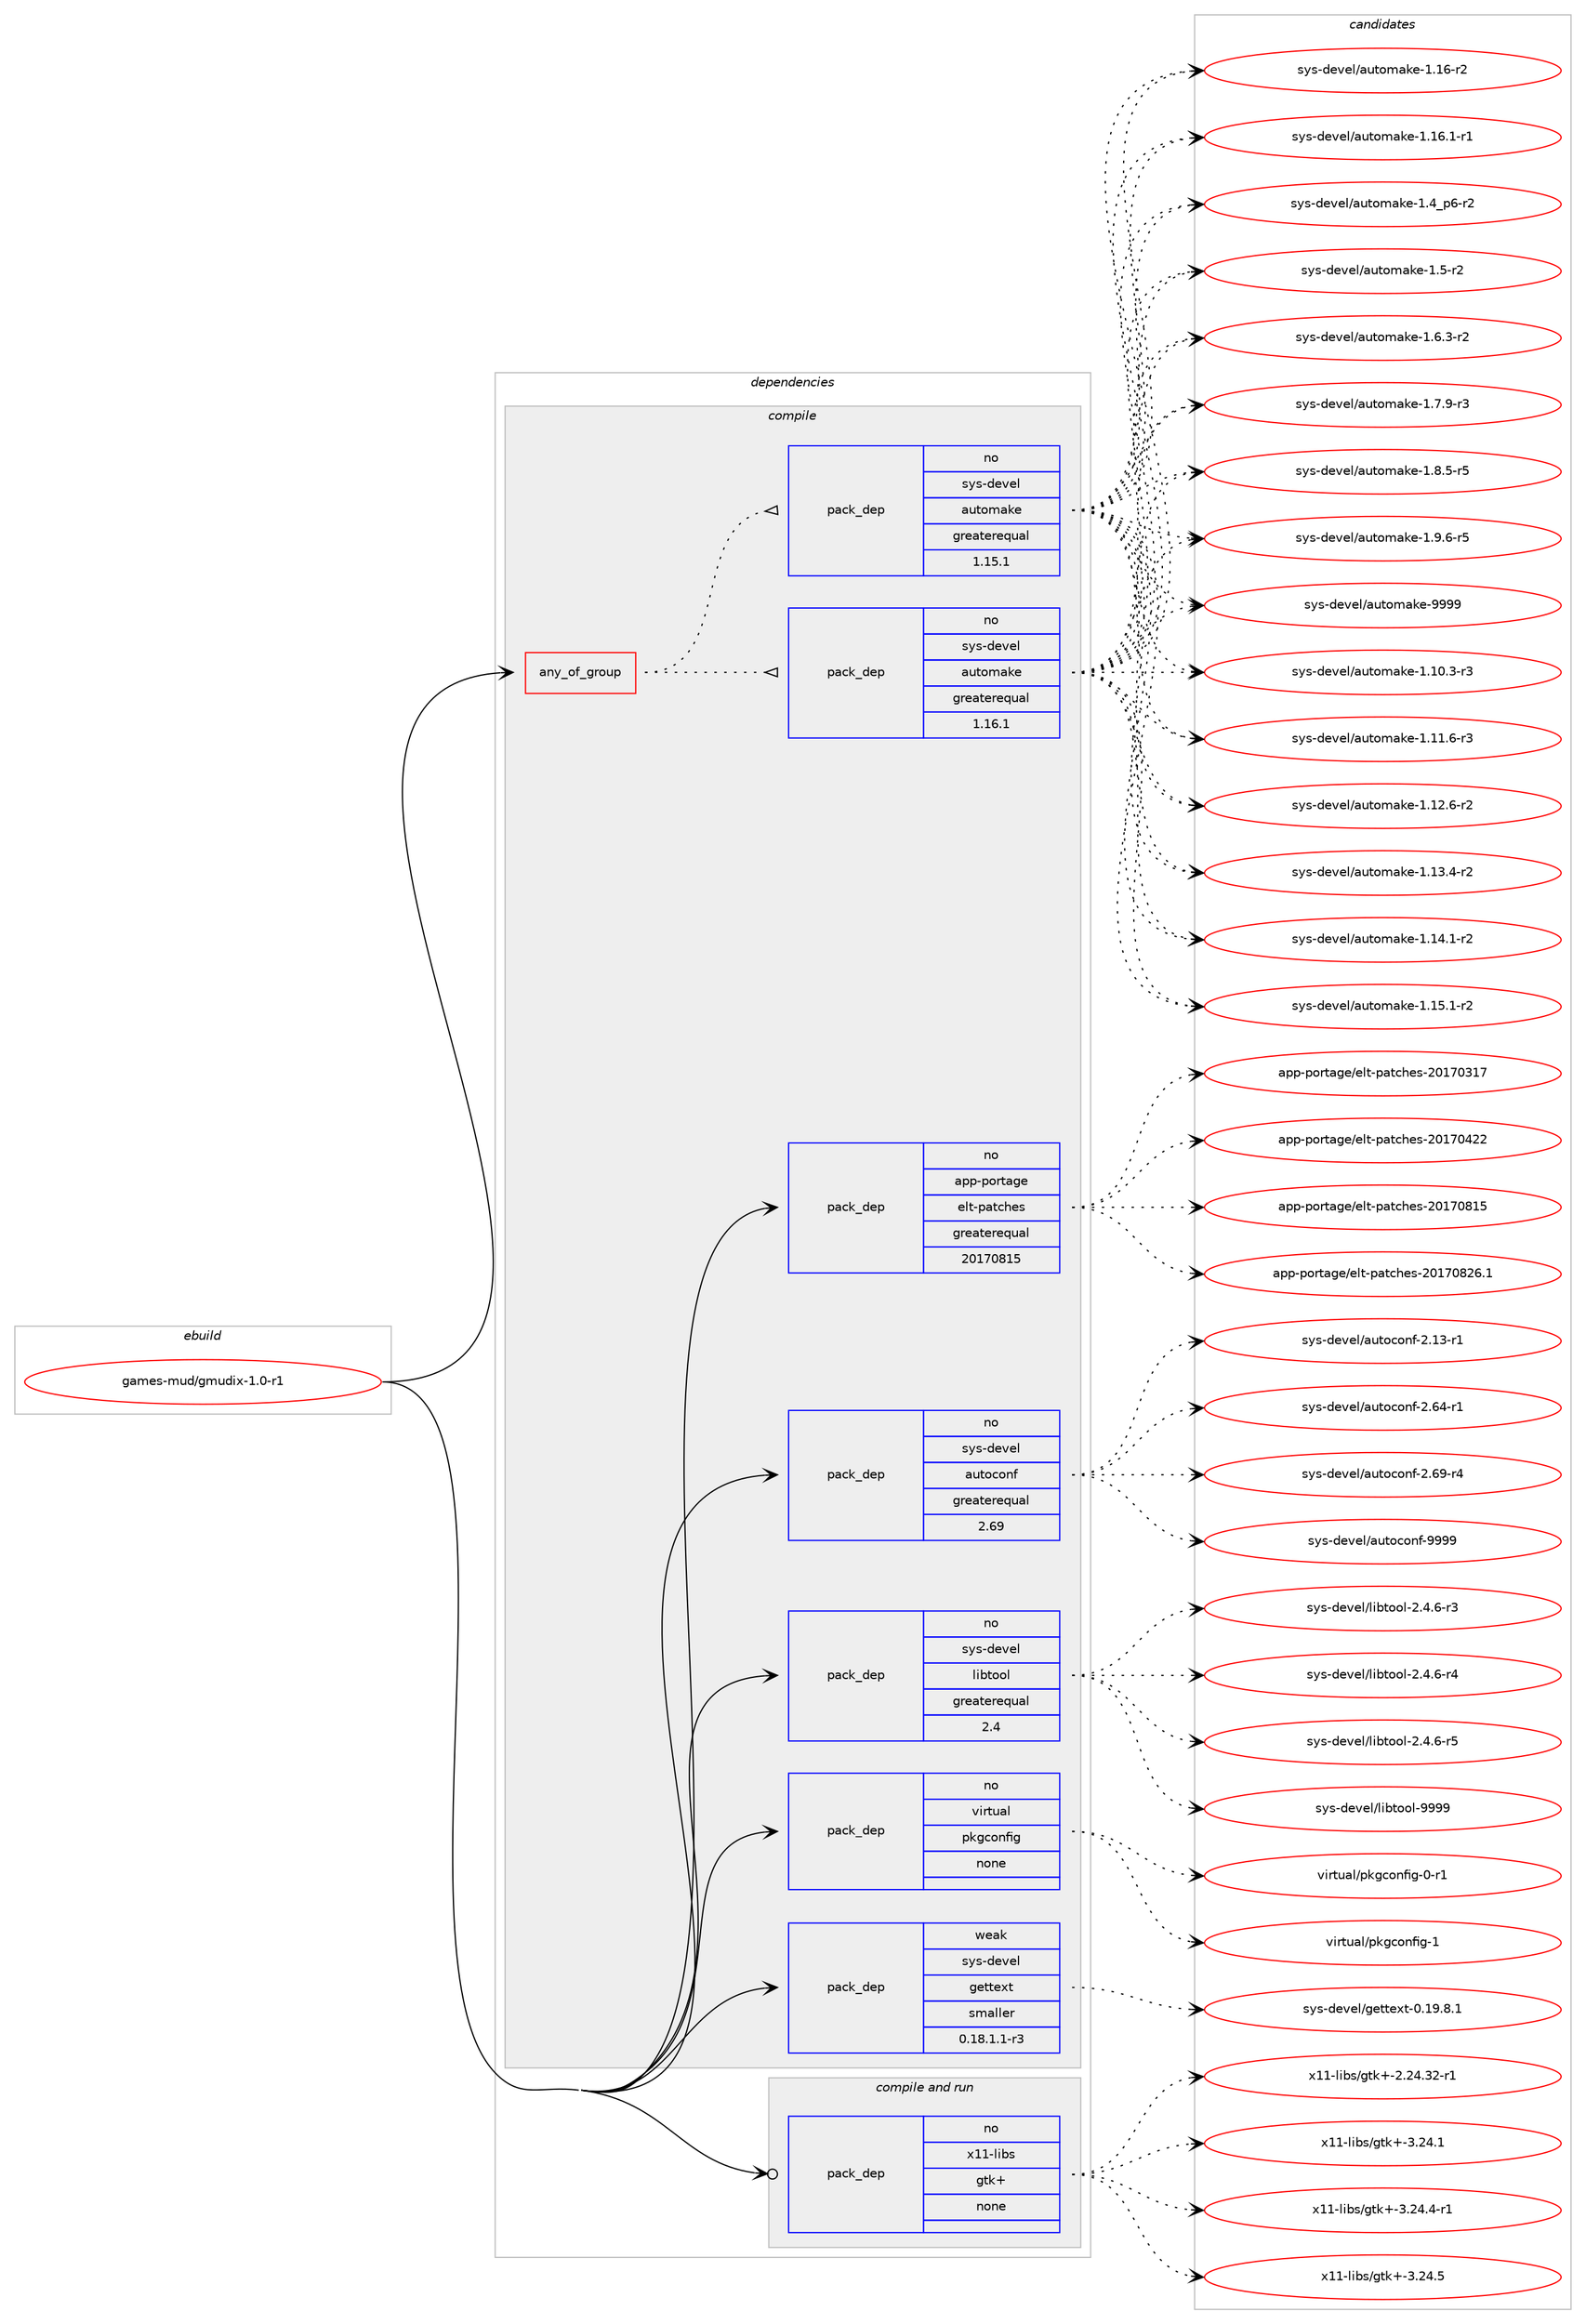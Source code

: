 digraph prolog {

# *************
# Graph options
# *************

newrank=true;
concentrate=true;
compound=true;
graph [rankdir=LR,fontname=Helvetica,fontsize=10,ranksep=1.5];#, ranksep=2.5, nodesep=0.2];
edge  [arrowhead=vee];
node  [fontname=Helvetica,fontsize=10];

# **********
# The ebuild
# **********

subgraph cluster_leftcol {
color=gray;
rank=same;
label=<<i>ebuild</i>>;
id [label="games-mud/gmudix-1.0-r1", color=red, width=4, href="../games-mud/gmudix-1.0-r1.svg"];
}

# ****************
# The dependencies
# ****************

subgraph cluster_midcol {
color=gray;
label=<<i>dependencies</i>>;
subgraph cluster_compile {
fillcolor="#eeeeee";
style=filled;
label=<<i>compile</i>>;
subgraph any23448 {
dependency1558827 [label=<<TABLE BORDER="0" CELLBORDER="1" CELLSPACING="0" CELLPADDING="4"><TR><TD CELLPADDING="10">any_of_group</TD></TR></TABLE>>, shape=none, color=red];subgraph pack1107885 {
dependency1558828 [label=<<TABLE BORDER="0" CELLBORDER="1" CELLSPACING="0" CELLPADDING="4" WIDTH="220"><TR><TD ROWSPAN="6" CELLPADDING="30">pack_dep</TD></TR><TR><TD WIDTH="110">no</TD></TR><TR><TD>sys-devel</TD></TR><TR><TD>automake</TD></TR><TR><TD>greaterequal</TD></TR><TR><TD>1.16.1</TD></TR></TABLE>>, shape=none, color=blue];
}
dependency1558827:e -> dependency1558828:w [weight=20,style="dotted",arrowhead="oinv"];
subgraph pack1107886 {
dependency1558829 [label=<<TABLE BORDER="0" CELLBORDER="1" CELLSPACING="0" CELLPADDING="4" WIDTH="220"><TR><TD ROWSPAN="6" CELLPADDING="30">pack_dep</TD></TR><TR><TD WIDTH="110">no</TD></TR><TR><TD>sys-devel</TD></TR><TR><TD>automake</TD></TR><TR><TD>greaterequal</TD></TR><TR><TD>1.15.1</TD></TR></TABLE>>, shape=none, color=blue];
}
dependency1558827:e -> dependency1558829:w [weight=20,style="dotted",arrowhead="oinv"];
}
id:e -> dependency1558827:w [weight=20,style="solid",arrowhead="vee"];
subgraph pack1107887 {
dependency1558830 [label=<<TABLE BORDER="0" CELLBORDER="1" CELLSPACING="0" CELLPADDING="4" WIDTH="220"><TR><TD ROWSPAN="6" CELLPADDING="30">pack_dep</TD></TR><TR><TD WIDTH="110">no</TD></TR><TR><TD>app-portage</TD></TR><TR><TD>elt-patches</TD></TR><TR><TD>greaterequal</TD></TR><TR><TD>20170815</TD></TR></TABLE>>, shape=none, color=blue];
}
id:e -> dependency1558830:w [weight=20,style="solid",arrowhead="vee"];
subgraph pack1107888 {
dependency1558831 [label=<<TABLE BORDER="0" CELLBORDER="1" CELLSPACING="0" CELLPADDING="4" WIDTH="220"><TR><TD ROWSPAN="6" CELLPADDING="30">pack_dep</TD></TR><TR><TD WIDTH="110">no</TD></TR><TR><TD>sys-devel</TD></TR><TR><TD>autoconf</TD></TR><TR><TD>greaterequal</TD></TR><TR><TD>2.69</TD></TR></TABLE>>, shape=none, color=blue];
}
id:e -> dependency1558831:w [weight=20,style="solid",arrowhead="vee"];
subgraph pack1107889 {
dependency1558832 [label=<<TABLE BORDER="0" CELLBORDER="1" CELLSPACING="0" CELLPADDING="4" WIDTH="220"><TR><TD ROWSPAN="6" CELLPADDING="30">pack_dep</TD></TR><TR><TD WIDTH="110">no</TD></TR><TR><TD>sys-devel</TD></TR><TR><TD>libtool</TD></TR><TR><TD>greaterequal</TD></TR><TR><TD>2.4</TD></TR></TABLE>>, shape=none, color=blue];
}
id:e -> dependency1558832:w [weight=20,style="solid",arrowhead="vee"];
subgraph pack1107890 {
dependency1558833 [label=<<TABLE BORDER="0" CELLBORDER="1" CELLSPACING="0" CELLPADDING="4" WIDTH="220"><TR><TD ROWSPAN="6" CELLPADDING="30">pack_dep</TD></TR><TR><TD WIDTH="110">no</TD></TR><TR><TD>virtual</TD></TR><TR><TD>pkgconfig</TD></TR><TR><TD>none</TD></TR><TR><TD></TD></TR></TABLE>>, shape=none, color=blue];
}
id:e -> dependency1558833:w [weight=20,style="solid",arrowhead="vee"];
subgraph pack1107891 {
dependency1558834 [label=<<TABLE BORDER="0" CELLBORDER="1" CELLSPACING="0" CELLPADDING="4" WIDTH="220"><TR><TD ROWSPAN="6" CELLPADDING="30">pack_dep</TD></TR><TR><TD WIDTH="110">weak</TD></TR><TR><TD>sys-devel</TD></TR><TR><TD>gettext</TD></TR><TR><TD>smaller</TD></TR><TR><TD>0.18.1.1-r3</TD></TR></TABLE>>, shape=none, color=blue];
}
id:e -> dependency1558834:w [weight=20,style="solid",arrowhead="vee"];
}
subgraph cluster_compileandrun {
fillcolor="#eeeeee";
style=filled;
label=<<i>compile and run</i>>;
subgraph pack1107892 {
dependency1558835 [label=<<TABLE BORDER="0" CELLBORDER="1" CELLSPACING="0" CELLPADDING="4" WIDTH="220"><TR><TD ROWSPAN="6" CELLPADDING="30">pack_dep</TD></TR><TR><TD WIDTH="110">no</TD></TR><TR><TD>x11-libs</TD></TR><TR><TD>gtk+</TD></TR><TR><TD>none</TD></TR><TR><TD></TD></TR></TABLE>>, shape=none, color=blue];
}
id:e -> dependency1558835:w [weight=20,style="solid",arrowhead="odotvee"];
}
subgraph cluster_run {
fillcolor="#eeeeee";
style=filled;
label=<<i>run</i>>;
}
}

# **************
# The candidates
# **************

subgraph cluster_choices {
rank=same;
color=gray;
label=<<i>candidates</i>>;

subgraph choice1107885 {
color=black;
nodesep=1;
choice11512111545100101118101108479711711611110997107101454946494846514511451 [label="sys-devel/automake-1.10.3-r3", color=red, width=4,href="../sys-devel/automake-1.10.3-r3.svg"];
choice11512111545100101118101108479711711611110997107101454946494946544511451 [label="sys-devel/automake-1.11.6-r3", color=red, width=4,href="../sys-devel/automake-1.11.6-r3.svg"];
choice11512111545100101118101108479711711611110997107101454946495046544511450 [label="sys-devel/automake-1.12.6-r2", color=red, width=4,href="../sys-devel/automake-1.12.6-r2.svg"];
choice11512111545100101118101108479711711611110997107101454946495146524511450 [label="sys-devel/automake-1.13.4-r2", color=red, width=4,href="../sys-devel/automake-1.13.4-r2.svg"];
choice11512111545100101118101108479711711611110997107101454946495246494511450 [label="sys-devel/automake-1.14.1-r2", color=red, width=4,href="../sys-devel/automake-1.14.1-r2.svg"];
choice11512111545100101118101108479711711611110997107101454946495346494511450 [label="sys-devel/automake-1.15.1-r2", color=red, width=4,href="../sys-devel/automake-1.15.1-r2.svg"];
choice1151211154510010111810110847971171161111099710710145494649544511450 [label="sys-devel/automake-1.16-r2", color=red, width=4,href="../sys-devel/automake-1.16-r2.svg"];
choice11512111545100101118101108479711711611110997107101454946495446494511449 [label="sys-devel/automake-1.16.1-r1", color=red, width=4,href="../sys-devel/automake-1.16.1-r1.svg"];
choice115121115451001011181011084797117116111109971071014549465295112544511450 [label="sys-devel/automake-1.4_p6-r2", color=red, width=4,href="../sys-devel/automake-1.4_p6-r2.svg"];
choice11512111545100101118101108479711711611110997107101454946534511450 [label="sys-devel/automake-1.5-r2", color=red, width=4,href="../sys-devel/automake-1.5-r2.svg"];
choice115121115451001011181011084797117116111109971071014549465446514511450 [label="sys-devel/automake-1.6.3-r2", color=red, width=4,href="../sys-devel/automake-1.6.3-r2.svg"];
choice115121115451001011181011084797117116111109971071014549465546574511451 [label="sys-devel/automake-1.7.9-r3", color=red, width=4,href="../sys-devel/automake-1.7.9-r3.svg"];
choice115121115451001011181011084797117116111109971071014549465646534511453 [label="sys-devel/automake-1.8.5-r5", color=red, width=4,href="../sys-devel/automake-1.8.5-r5.svg"];
choice115121115451001011181011084797117116111109971071014549465746544511453 [label="sys-devel/automake-1.9.6-r5", color=red, width=4,href="../sys-devel/automake-1.9.6-r5.svg"];
choice115121115451001011181011084797117116111109971071014557575757 [label="sys-devel/automake-9999", color=red, width=4,href="../sys-devel/automake-9999.svg"];
dependency1558828:e -> choice11512111545100101118101108479711711611110997107101454946494846514511451:w [style=dotted,weight="100"];
dependency1558828:e -> choice11512111545100101118101108479711711611110997107101454946494946544511451:w [style=dotted,weight="100"];
dependency1558828:e -> choice11512111545100101118101108479711711611110997107101454946495046544511450:w [style=dotted,weight="100"];
dependency1558828:e -> choice11512111545100101118101108479711711611110997107101454946495146524511450:w [style=dotted,weight="100"];
dependency1558828:e -> choice11512111545100101118101108479711711611110997107101454946495246494511450:w [style=dotted,weight="100"];
dependency1558828:e -> choice11512111545100101118101108479711711611110997107101454946495346494511450:w [style=dotted,weight="100"];
dependency1558828:e -> choice1151211154510010111810110847971171161111099710710145494649544511450:w [style=dotted,weight="100"];
dependency1558828:e -> choice11512111545100101118101108479711711611110997107101454946495446494511449:w [style=dotted,weight="100"];
dependency1558828:e -> choice115121115451001011181011084797117116111109971071014549465295112544511450:w [style=dotted,weight="100"];
dependency1558828:e -> choice11512111545100101118101108479711711611110997107101454946534511450:w [style=dotted,weight="100"];
dependency1558828:e -> choice115121115451001011181011084797117116111109971071014549465446514511450:w [style=dotted,weight="100"];
dependency1558828:e -> choice115121115451001011181011084797117116111109971071014549465546574511451:w [style=dotted,weight="100"];
dependency1558828:e -> choice115121115451001011181011084797117116111109971071014549465646534511453:w [style=dotted,weight="100"];
dependency1558828:e -> choice115121115451001011181011084797117116111109971071014549465746544511453:w [style=dotted,weight="100"];
dependency1558828:e -> choice115121115451001011181011084797117116111109971071014557575757:w [style=dotted,weight="100"];
}
subgraph choice1107886 {
color=black;
nodesep=1;
choice11512111545100101118101108479711711611110997107101454946494846514511451 [label="sys-devel/automake-1.10.3-r3", color=red, width=4,href="../sys-devel/automake-1.10.3-r3.svg"];
choice11512111545100101118101108479711711611110997107101454946494946544511451 [label="sys-devel/automake-1.11.6-r3", color=red, width=4,href="../sys-devel/automake-1.11.6-r3.svg"];
choice11512111545100101118101108479711711611110997107101454946495046544511450 [label="sys-devel/automake-1.12.6-r2", color=red, width=4,href="../sys-devel/automake-1.12.6-r2.svg"];
choice11512111545100101118101108479711711611110997107101454946495146524511450 [label="sys-devel/automake-1.13.4-r2", color=red, width=4,href="../sys-devel/automake-1.13.4-r2.svg"];
choice11512111545100101118101108479711711611110997107101454946495246494511450 [label="sys-devel/automake-1.14.1-r2", color=red, width=4,href="../sys-devel/automake-1.14.1-r2.svg"];
choice11512111545100101118101108479711711611110997107101454946495346494511450 [label="sys-devel/automake-1.15.1-r2", color=red, width=4,href="../sys-devel/automake-1.15.1-r2.svg"];
choice1151211154510010111810110847971171161111099710710145494649544511450 [label="sys-devel/automake-1.16-r2", color=red, width=4,href="../sys-devel/automake-1.16-r2.svg"];
choice11512111545100101118101108479711711611110997107101454946495446494511449 [label="sys-devel/automake-1.16.1-r1", color=red, width=4,href="../sys-devel/automake-1.16.1-r1.svg"];
choice115121115451001011181011084797117116111109971071014549465295112544511450 [label="sys-devel/automake-1.4_p6-r2", color=red, width=4,href="../sys-devel/automake-1.4_p6-r2.svg"];
choice11512111545100101118101108479711711611110997107101454946534511450 [label="sys-devel/automake-1.5-r2", color=red, width=4,href="../sys-devel/automake-1.5-r2.svg"];
choice115121115451001011181011084797117116111109971071014549465446514511450 [label="sys-devel/automake-1.6.3-r2", color=red, width=4,href="../sys-devel/automake-1.6.3-r2.svg"];
choice115121115451001011181011084797117116111109971071014549465546574511451 [label="sys-devel/automake-1.7.9-r3", color=red, width=4,href="../sys-devel/automake-1.7.9-r3.svg"];
choice115121115451001011181011084797117116111109971071014549465646534511453 [label="sys-devel/automake-1.8.5-r5", color=red, width=4,href="../sys-devel/automake-1.8.5-r5.svg"];
choice115121115451001011181011084797117116111109971071014549465746544511453 [label="sys-devel/automake-1.9.6-r5", color=red, width=4,href="../sys-devel/automake-1.9.6-r5.svg"];
choice115121115451001011181011084797117116111109971071014557575757 [label="sys-devel/automake-9999", color=red, width=4,href="../sys-devel/automake-9999.svg"];
dependency1558829:e -> choice11512111545100101118101108479711711611110997107101454946494846514511451:w [style=dotted,weight="100"];
dependency1558829:e -> choice11512111545100101118101108479711711611110997107101454946494946544511451:w [style=dotted,weight="100"];
dependency1558829:e -> choice11512111545100101118101108479711711611110997107101454946495046544511450:w [style=dotted,weight="100"];
dependency1558829:e -> choice11512111545100101118101108479711711611110997107101454946495146524511450:w [style=dotted,weight="100"];
dependency1558829:e -> choice11512111545100101118101108479711711611110997107101454946495246494511450:w [style=dotted,weight="100"];
dependency1558829:e -> choice11512111545100101118101108479711711611110997107101454946495346494511450:w [style=dotted,weight="100"];
dependency1558829:e -> choice1151211154510010111810110847971171161111099710710145494649544511450:w [style=dotted,weight="100"];
dependency1558829:e -> choice11512111545100101118101108479711711611110997107101454946495446494511449:w [style=dotted,weight="100"];
dependency1558829:e -> choice115121115451001011181011084797117116111109971071014549465295112544511450:w [style=dotted,weight="100"];
dependency1558829:e -> choice11512111545100101118101108479711711611110997107101454946534511450:w [style=dotted,weight="100"];
dependency1558829:e -> choice115121115451001011181011084797117116111109971071014549465446514511450:w [style=dotted,weight="100"];
dependency1558829:e -> choice115121115451001011181011084797117116111109971071014549465546574511451:w [style=dotted,weight="100"];
dependency1558829:e -> choice115121115451001011181011084797117116111109971071014549465646534511453:w [style=dotted,weight="100"];
dependency1558829:e -> choice115121115451001011181011084797117116111109971071014549465746544511453:w [style=dotted,weight="100"];
dependency1558829:e -> choice115121115451001011181011084797117116111109971071014557575757:w [style=dotted,weight="100"];
}
subgraph choice1107887 {
color=black;
nodesep=1;
choice97112112451121111141169710310147101108116451129711699104101115455048495548514955 [label="app-portage/elt-patches-20170317", color=red, width=4,href="../app-portage/elt-patches-20170317.svg"];
choice97112112451121111141169710310147101108116451129711699104101115455048495548525050 [label="app-portage/elt-patches-20170422", color=red, width=4,href="../app-portage/elt-patches-20170422.svg"];
choice97112112451121111141169710310147101108116451129711699104101115455048495548564953 [label="app-portage/elt-patches-20170815", color=red, width=4,href="../app-portage/elt-patches-20170815.svg"];
choice971121124511211111411697103101471011081164511297116991041011154550484955485650544649 [label="app-portage/elt-patches-20170826.1", color=red, width=4,href="../app-portage/elt-patches-20170826.1.svg"];
dependency1558830:e -> choice97112112451121111141169710310147101108116451129711699104101115455048495548514955:w [style=dotted,weight="100"];
dependency1558830:e -> choice97112112451121111141169710310147101108116451129711699104101115455048495548525050:w [style=dotted,weight="100"];
dependency1558830:e -> choice97112112451121111141169710310147101108116451129711699104101115455048495548564953:w [style=dotted,weight="100"];
dependency1558830:e -> choice971121124511211111411697103101471011081164511297116991041011154550484955485650544649:w [style=dotted,weight="100"];
}
subgraph choice1107888 {
color=black;
nodesep=1;
choice1151211154510010111810110847971171161119911111010245504649514511449 [label="sys-devel/autoconf-2.13-r1", color=red, width=4,href="../sys-devel/autoconf-2.13-r1.svg"];
choice1151211154510010111810110847971171161119911111010245504654524511449 [label="sys-devel/autoconf-2.64-r1", color=red, width=4,href="../sys-devel/autoconf-2.64-r1.svg"];
choice1151211154510010111810110847971171161119911111010245504654574511452 [label="sys-devel/autoconf-2.69-r4", color=red, width=4,href="../sys-devel/autoconf-2.69-r4.svg"];
choice115121115451001011181011084797117116111991111101024557575757 [label="sys-devel/autoconf-9999", color=red, width=4,href="../sys-devel/autoconf-9999.svg"];
dependency1558831:e -> choice1151211154510010111810110847971171161119911111010245504649514511449:w [style=dotted,weight="100"];
dependency1558831:e -> choice1151211154510010111810110847971171161119911111010245504654524511449:w [style=dotted,weight="100"];
dependency1558831:e -> choice1151211154510010111810110847971171161119911111010245504654574511452:w [style=dotted,weight="100"];
dependency1558831:e -> choice115121115451001011181011084797117116111991111101024557575757:w [style=dotted,weight="100"];
}
subgraph choice1107889 {
color=black;
nodesep=1;
choice1151211154510010111810110847108105981161111111084550465246544511451 [label="sys-devel/libtool-2.4.6-r3", color=red, width=4,href="../sys-devel/libtool-2.4.6-r3.svg"];
choice1151211154510010111810110847108105981161111111084550465246544511452 [label="sys-devel/libtool-2.4.6-r4", color=red, width=4,href="../sys-devel/libtool-2.4.6-r4.svg"];
choice1151211154510010111810110847108105981161111111084550465246544511453 [label="sys-devel/libtool-2.4.6-r5", color=red, width=4,href="../sys-devel/libtool-2.4.6-r5.svg"];
choice1151211154510010111810110847108105981161111111084557575757 [label="sys-devel/libtool-9999", color=red, width=4,href="../sys-devel/libtool-9999.svg"];
dependency1558832:e -> choice1151211154510010111810110847108105981161111111084550465246544511451:w [style=dotted,weight="100"];
dependency1558832:e -> choice1151211154510010111810110847108105981161111111084550465246544511452:w [style=dotted,weight="100"];
dependency1558832:e -> choice1151211154510010111810110847108105981161111111084550465246544511453:w [style=dotted,weight="100"];
dependency1558832:e -> choice1151211154510010111810110847108105981161111111084557575757:w [style=dotted,weight="100"];
}
subgraph choice1107890 {
color=black;
nodesep=1;
choice11810511411611797108471121071039911111010210510345484511449 [label="virtual/pkgconfig-0-r1", color=red, width=4,href="../virtual/pkgconfig-0-r1.svg"];
choice1181051141161179710847112107103991111101021051034549 [label="virtual/pkgconfig-1", color=red, width=4,href="../virtual/pkgconfig-1.svg"];
dependency1558833:e -> choice11810511411611797108471121071039911111010210510345484511449:w [style=dotted,weight="100"];
dependency1558833:e -> choice1181051141161179710847112107103991111101021051034549:w [style=dotted,weight="100"];
}
subgraph choice1107891 {
color=black;
nodesep=1;
choice1151211154510010111810110847103101116116101120116454846495746564649 [label="sys-devel/gettext-0.19.8.1", color=red, width=4,href="../sys-devel/gettext-0.19.8.1.svg"];
dependency1558834:e -> choice1151211154510010111810110847103101116116101120116454846495746564649:w [style=dotted,weight="100"];
}
subgraph choice1107892 {
color=black;
nodesep=1;
choice12049494510810598115471031161074345504650524651504511449 [label="x11-libs/gtk+-2.24.32-r1", color=red, width=4,href="../x11-libs/gtk+-2.24.32-r1.svg"];
choice12049494510810598115471031161074345514650524649 [label="x11-libs/gtk+-3.24.1", color=red, width=4,href="../x11-libs/gtk+-3.24.1.svg"];
choice120494945108105981154710311610743455146505246524511449 [label="x11-libs/gtk+-3.24.4-r1", color=red, width=4,href="../x11-libs/gtk+-3.24.4-r1.svg"];
choice12049494510810598115471031161074345514650524653 [label="x11-libs/gtk+-3.24.5", color=red, width=4,href="../x11-libs/gtk+-3.24.5.svg"];
dependency1558835:e -> choice12049494510810598115471031161074345504650524651504511449:w [style=dotted,weight="100"];
dependency1558835:e -> choice12049494510810598115471031161074345514650524649:w [style=dotted,weight="100"];
dependency1558835:e -> choice120494945108105981154710311610743455146505246524511449:w [style=dotted,weight="100"];
dependency1558835:e -> choice12049494510810598115471031161074345514650524653:w [style=dotted,weight="100"];
}
}

}
